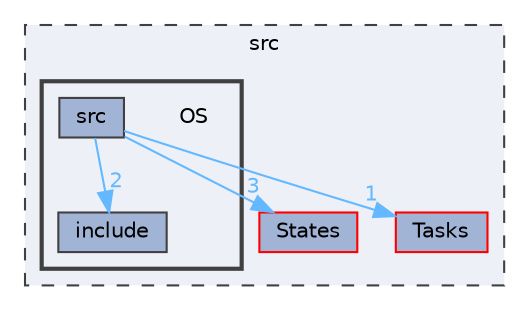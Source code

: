 digraph "src/OS"
{
 // LATEX_PDF_SIZE
  bgcolor="transparent";
  edge [fontname=Helvetica,fontsize=10,labelfontname=Helvetica,labelfontsize=10];
  node [fontname=Helvetica,fontsize=10,shape=box,height=0.2,width=0.4];
  compound=true
  subgraph clusterdir_68267d1309a1af8e8297ef4c3efbcdba {
    graph [ bgcolor="#edf0f7", pencolor="grey25", label="src", fontname=Helvetica,fontsize=10 style="filled,dashed", URL="dir_68267d1309a1af8e8297ef4c3efbcdba.html",tooltip=""]
  dir_418f1c0c7a7af3f93e93ef60c934c206 [label="States", fillcolor="#a2b4d6", color="red", style="filled", URL="dir_418f1c0c7a7af3f93e93ef60c934c206.html",tooltip=""];
  dir_15942c16c93f90974604cc5d8cedb2cd [label="Tasks", fillcolor="#a2b4d6", color="red", style="filled", URL="dir_15942c16c93f90974604cc5d8cedb2cd.html",tooltip=""];
  subgraph clusterdir_54f5ad4811a0c3ecf9d1d7b037b5d3a4 {
    graph [ bgcolor="#edf0f7", pencolor="grey25", label="", fontname=Helvetica,fontsize=10 style="filled,bold", URL="dir_54f5ad4811a0c3ecf9d1d7b037b5d3a4.html",tooltip=""]
    dir_54f5ad4811a0c3ecf9d1d7b037b5d3a4 [shape=plaintext, label="OS"];
  dir_5defcd96e2744d973b853d7f584d1b65 [label="include", fillcolor="#a2b4d6", color="grey25", style="filled", URL="dir_5defcd96e2744d973b853d7f584d1b65.html",tooltip=""];
  dir_9a4c0ddeadfab001eff50c9783b5ab59 [label="src", fillcolor="#a2b4d6", color="grey25", style="filled", URL="dir_9a4c0ddeadfab001eff50c9783b5ab59.html",tooltip=""];
  }
  }
  dir_9a4c0ddeadfab001eff50c9783b5ab59->dir_15942c16c93f90974604cc5d8cedb2cd [headlabel="1", labeldistance=1.5 headhref="dir_000005_000009.html" href="dir_000005_000009.html" color="steelblue1" fontcolor="steelblue1"];
  dir_9a4c0ddeadfab001eff50c9783b5ab59->dir_418f1c0c7a7af3f93e93ef60c934c206 [headlabel="3", labeldistance=1.5 headhref="dir_000005_000008.html" href="dir_000005_000008.html" color="steelblue1" fontcolor="steelblue1"];
  dir_9a4c0ddeadfab001eff50c9783b5ab59->dir_5defcd96e2744d973b853d7f584d1b65 [headlabel="2", labeldistance=1.5 headhref="dir_000005_000000.html" href="dir_000005_000000.html" color="steelblue1" fontcolor="steelblue1"];
}
